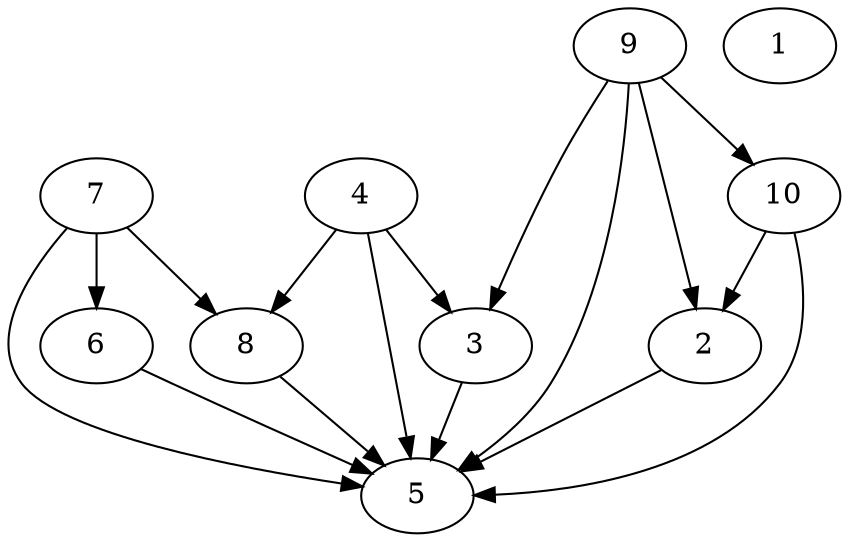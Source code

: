 strict digraph  {
5 [dimensions="[988, 955, 720]"];
6 [dimensions="[680, 603, 649]"];
8 [dimensions="[566, 764, 487]"];
2 [dimensions="[733, 281, 710]"];
3 [dimensions="[910, 720, 218]"];
10 [dimensions="[629, 222, 697]"];
7 [dimensions="[336, 326, 615]"];
4 [dimensions="[743, 512, 162]"];
9 [dimensions="[680, 579, 148]"];
1 [dimensions="[991, 443, 126]"];
6 -> 5;
8 -> 5;
2 -> 5;
3 -> 5;
10 -> 5;
10 -> 2;
7 -> 5;
7 -> 6;
7 -> 8;
4 -> 5;
4 -> 8;
4 -> 3;
9 -> 5;
9 -> 2;
9 -> 3;
9 -> 10;
}

